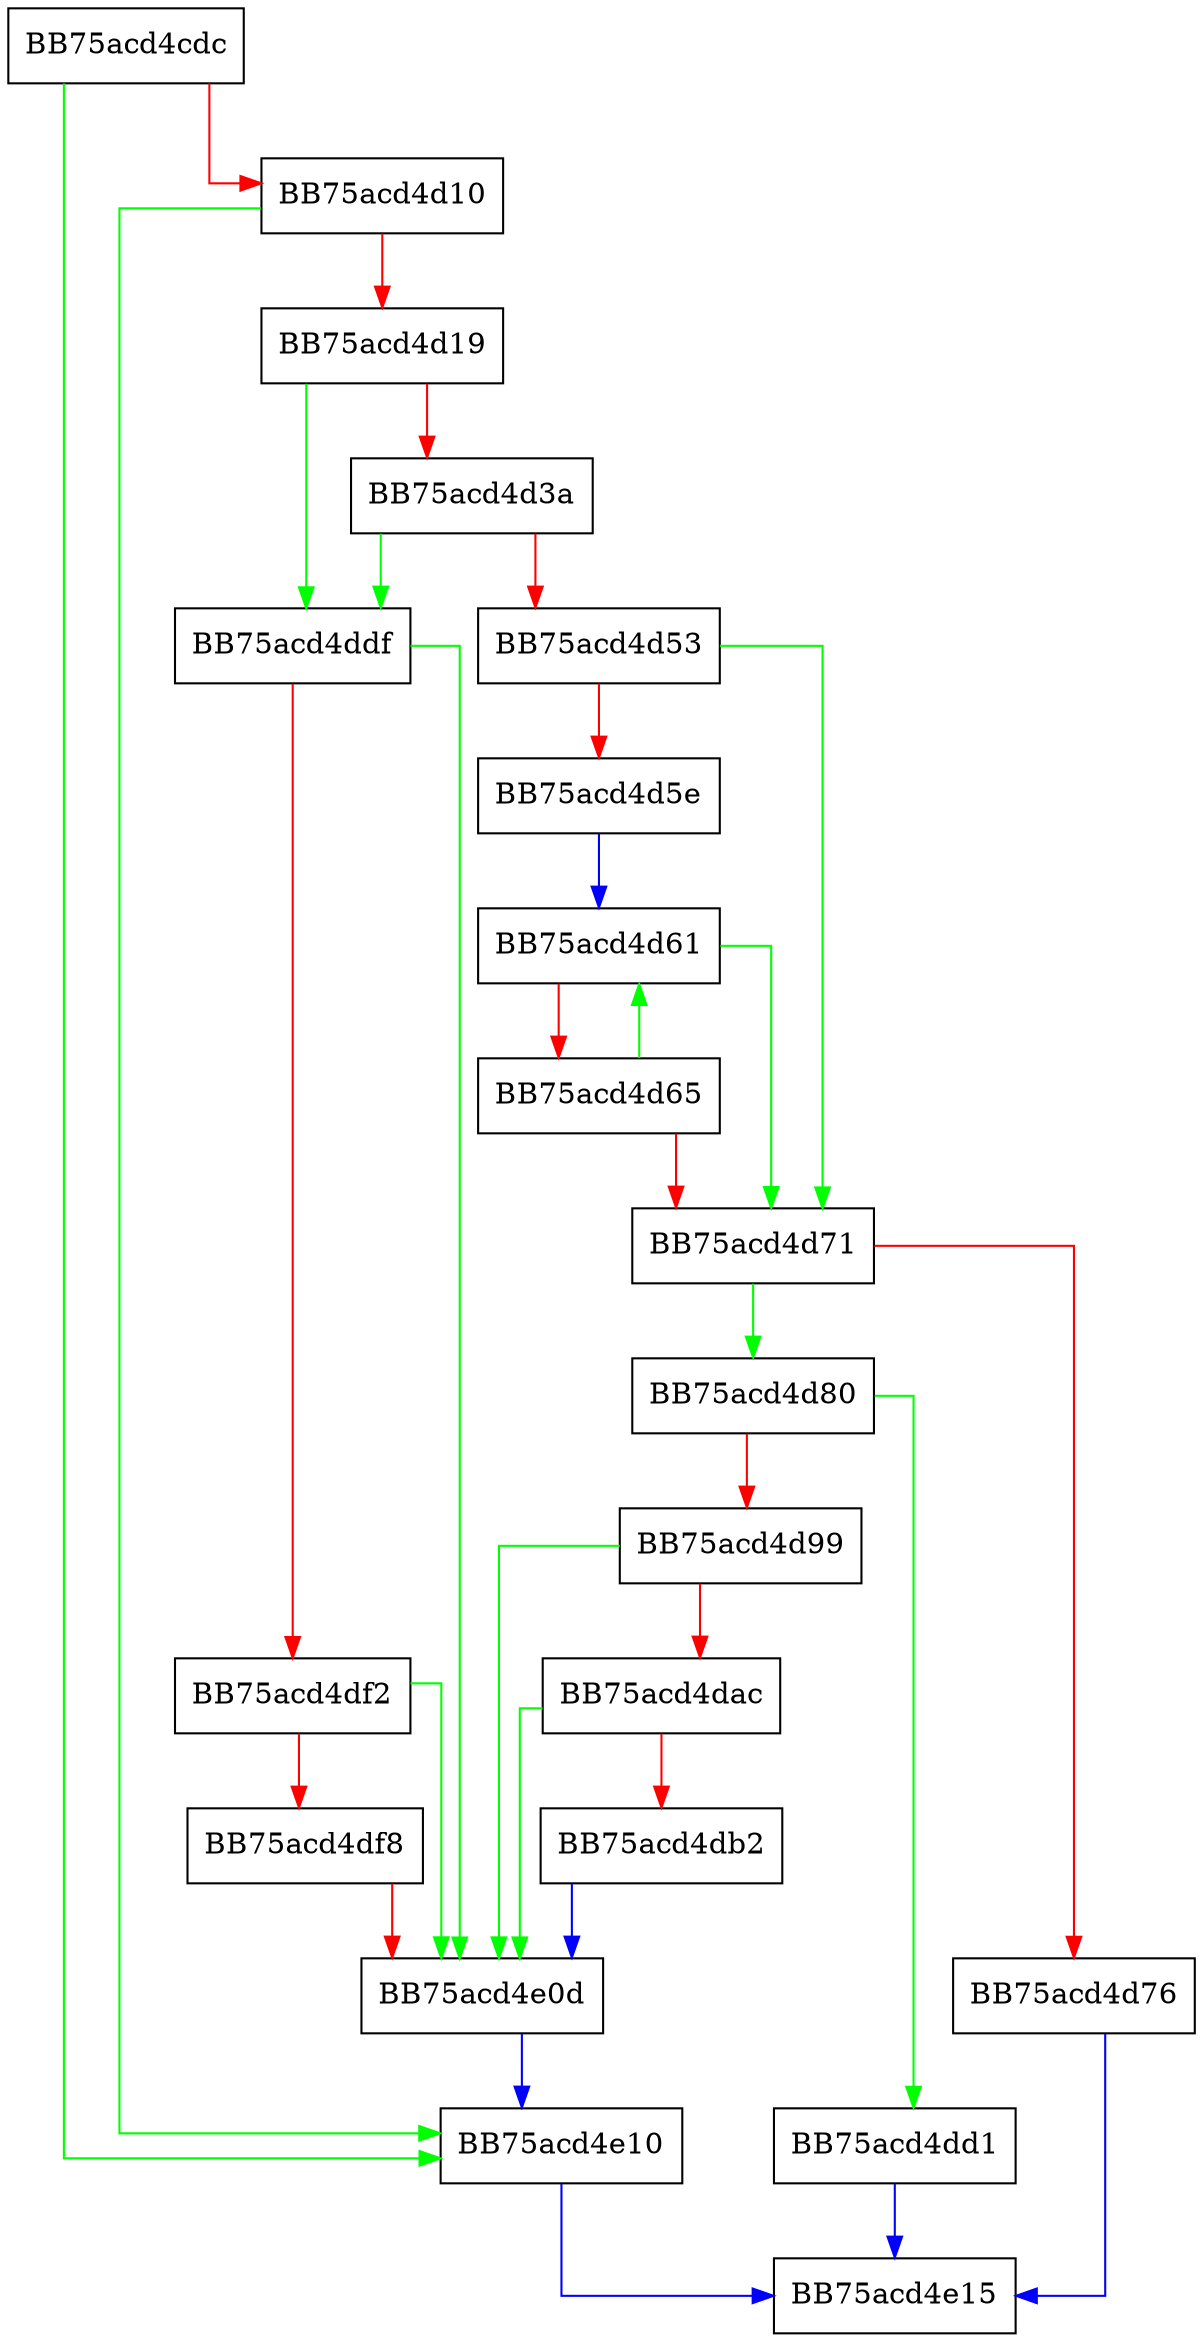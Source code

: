 digraph ReadStream {
  node [shape="box"];
  graph [splines=ortho];
  BB75acd4cdc -> BB75acd4e10 [color="green"];
  BB75acd4cdc -> BB75acd4d10 [color="red"];
  BB75acd4d10 -> BB75acd4e10 [color="green"];
  BB75acd4d10 -> BB75acd4d19 [color="red"];
  BB75acd4d19 -> BB75acd4ddf [color="green"];
  BB75acd4d19 -> BB75acd4d3a [color="red"];
  BB75acd4d3a -> BB75acd4ddf [color="green"];
  BB75acd4d3a -> BB75acd4d53 [color="red"];
  BB75acd4d53 -> BB75acd4d71 [color="green"];
  BB75acd4d53 -> BB75acd4d5e [color="red"];
  BB75acd4d5e -> BB75acd4d61 [color="blue"];
  BB75acd4d61 -> BB75acd4d71 [color="green"];
  BB75acd4d61 -> BB75acd4d65 [color="red"];
  BB75acd4d65 -> BB75acd4d61 [color="green"];
  BB75acd4d65 -> BB75acd4d71 [color="red"];
  BB75acd4d71 -> BB75acd4d80 [color="green"];
  BB75acd4d71 -> BB75acd4d76 [color="red"];
  BB75acd4d76 -> BB75acd4e15 [color="blue"];
  BB75acd4d80 -> BB75acd4dd1 [color="green"];
  BB75acd4d80 -> BB75acd4d99 [color="red"];
  BB75acd4d99 -> BB75acd4e0d [color="green"];
  BB75acd4d99 -> BB75acd4dac [color="red"];
  BB75acd4dac -> BB75acd4e0d [color="green"];
  BB75acd4dac -> BB75acd4db2 [color="red"];
  BB75acd4db2 -> BB75acd4e0d [color="blue"];
  BB75acd4dd1 -> BB75acd4e15 [color="blue"];
  BB75acd4ddf -> BB75acd4e0d [color="green"];
  BB75acd4ddf -> BB75acd4df2 [color="red"];
  BB75acd4df2 -> BB75acd4e0d [color="green"];
  BB75acd4df2 -> BB75acd4df8 [color="red"];
  BB75acd4df8 -> BB75acd4e0d [color="red"];
  BB75acd4e0d -> BB75acd4e10 [color="blue"];
  BB75acd4e10 -> BB75acd4e15 [color="blue"];
}